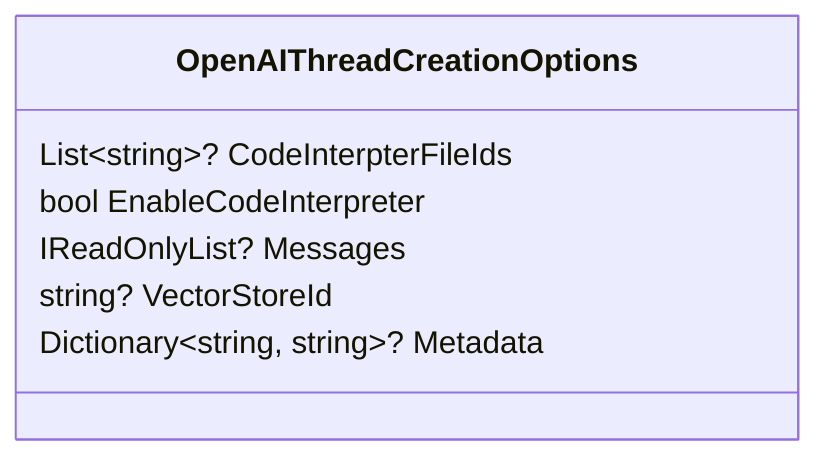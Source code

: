 classDiagram

    class OpenAIThreadCreationOptions {
        List~string~? CodeInterpterFileIds
        bool EnableCodeInterpreter
        IReadOnlyList<ChatMessageContent>? Messages
        string? VectorStoreId
        Dictionary~string, string~? Metadata
    }